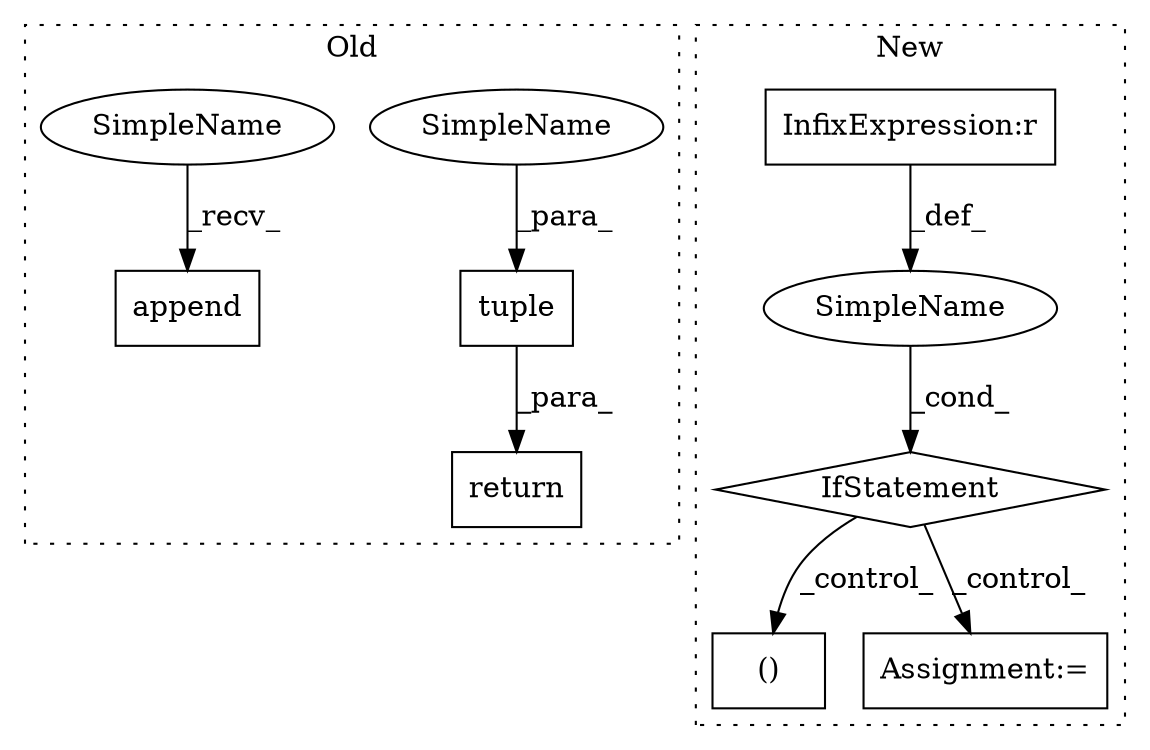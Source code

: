 digraph G {
subgraph cluster0 {
1 [label="tuple" a="32" s="5581,5594" l="6,1" shape="box"];
6 [label="return" a="41" s="5552" l="7" shape="box"];
7 [label="append" a="32" s="5522,5539" l="7,1" shape="box"];
9 [label="SimpleName" a="42" s="5587" l="7" shape="ellipse"];
10 [label="SimpleName" a="42" s="5514" l="7" shape="ellipse"];
label = "Old";
style="dotted";
}
subgraph cluster1 {
2 [label="()" a="106" s="7851" l="52" shape="box"];
3 [label="IfStatement" a="25" s="7794,7834" l="4,2" shape="diamond"];
4 [label="SimpleName" a="42" s="" l="" shape="ellipse"];
5 [label="InfixExpression:r" a="27" s="7810" l="4" shape="box"];
8 [label="Assignment:=" a="7" s="7989" l="1" shape="box"];
label = "New";
style="dotted";
}
1 -> 6 [label="_para_"];
3 -> 2 [label="_control_"];
3 -> 8 [label="_control_"];
4 -> 3 [label="_cond_"];
5 -> 4 [label="_def_"];
9 -> 1 [label="_para_"];
10 -> 7 [label="_recv_"];
}